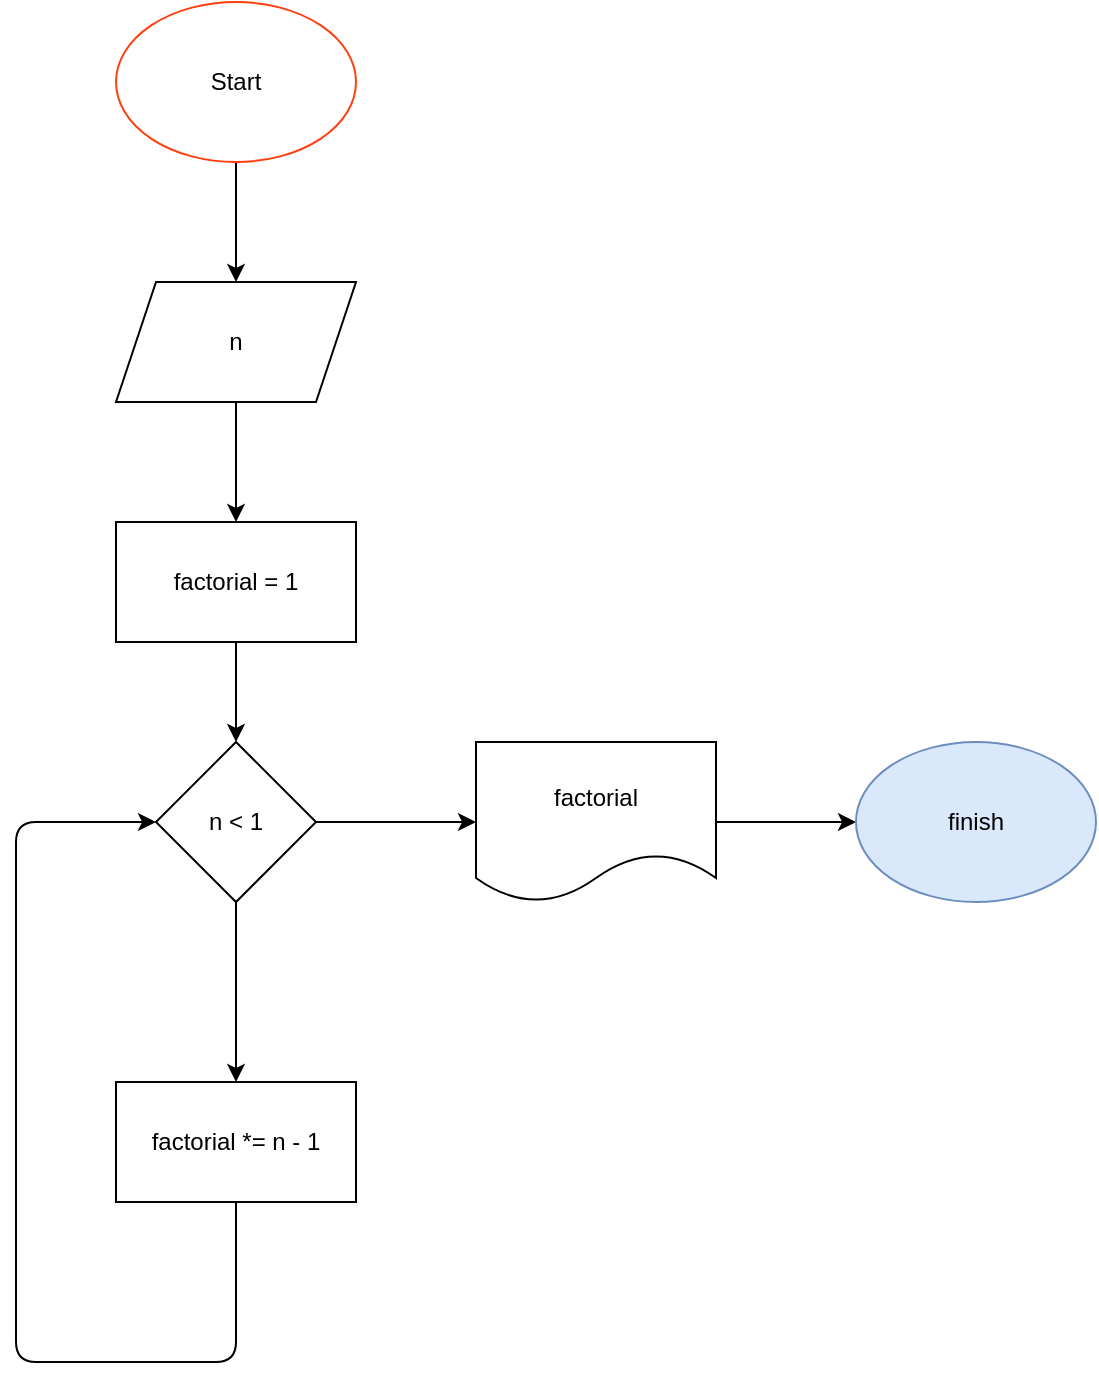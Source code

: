 <mxfile version="21.3.5" type="github">
  <diagram name="Page-1" id="FCH0V2HY3VDnffZKWAp5">
    <mxGraphModel dx="980" dy="779" grid="1" gridSize="10" guides="1" tooltips="1" connect="1" arrows="1" fold="1" page="1" pageScale="1" pageWidth="1169" pageHeight="827" math="0" shadow="0">
      <root>
        <mxCell id="0" />
        <mxCell id="1" parent="0" />
        <mxCell id="a1BE07RjpAKSt0YaVKPH-3" value="" style="edgeStyle=orthogonalEdgeStyle;rounded=0;orthogonalLoop=1;jettySize=auto;html=1;" edge="1" parent="1" source="a1BE07RjpAKSt0YaVKPH-1" target="a1BE07RjpAKSt0YaVKPH-2">
          <mxGeometry relative="1" as="geometry" />
        </mxCell>
        <mxCell id="a1BE07RjpAKSt0YaVKPH-1" value="Start" style="ellipse;whiteSpace=wrap;html=1;strokeColor=#FF3F0F;" vertex="1" parent="1">
          <mxGeometry x="320" y="70" width="120" height="80" as="geometry" />
        </mxCell>
        <mxCell id="a1BE07RjpAKSt0YaVKPH-5" value="" style="edgeStyle=orthogonalEdgeStyle;rounded=0;orthogonalLoop=1;jettySize=auto;html=1;" edge="1" parent="1" source="a1BE07RjpAKSt0YaVKPH-2" target="a1BE07RjpAKSt0YaVKPH-6">
          <mxGeometry relative="1" as="geometry">
            <mxPoint x="380" y="320" as="targetPoint" />
          </mxGeometry>
        </mxCell>
        <mxCell id="a1BE07RjpAKSt0YaVKPH-2" value="n" style="shape=parallelogram;perimeter=parallelogramPerimeter;whiteSpace=wrap;html=1;fixedSize=1;" vertex="1" parent="1">
          <mxGeometry x="320" y="210" width="120" height="60" as="geometry" />
        </mxCell>
        <mxCell id="a1BE07RjpAKSt0YaVKPH-9" value="" style="edgeStyle=orthogonalEdgeStyle;rounded=0;orthogonalLoop=1;jettySize=auto;html=1;" edge="1" parent="1" source="a1BE07RjpAKSt0YaVKPH-4" target="a1BE07RjpAKSt0YaVKPH-8">
          <mxGeometry relative="1" as="geometry" />
        </mxCell>
        <mxCell id="a1BE07RjpAKSt0YaVKPH-13" value="" style="edgeStyle=orthogonalEdgeStyle;rounded=0;orthogonalLoop=1;jettySize=auto;html=1;" edge="1" parent="1" source="a1BE07RjpAKSt0YaVKPH-4" target="a1BE07RjpAKSt0YaVKPH-12">
          <mxGeometry relative="1" as="geometry" />
        </mxCell>
        <mxCell id="a1BE07RjpAKSt0YaVKPH-4" value="n &amp;lt; 1" style="rhombus;whiteSpace=wrap;html=1;" vertex="1" parent="1">
          <mxGeometry x="340" y="440" width="80" height="80" as="geometry" />
        </mxCell>
        <mxCell id="a1BE07RjpAKSt0YaVKPH-7" value="" style="edgeStyle=orthogonalEdgeStyle;rounded=0;orthogonalLoop=1;jettySize=auto;html=1;" edge="1" parent="1" source="a1BE07RjpAKSt0YaVKPH-6" target="a1BE07RjpAKSt0YaVKPH-4">
          <mxGeometry relative="1" as="geometry" />
        </mxCell>
        <mxCell id="a1BE07RjpAKSt0YaVKPH-6" value="factorial = 1" style="rounded=0;whiteSpace=wrap;html=1;" vertex="1" parent="1">
          <mxGeometry x="320" y="330" width="120" height="60" as="geometry" />
        </mxCell>
        <mxCell id="a1BE07RjpAKSt0YaVKPH-11" value="" style="edgeStyle=orthogonalEdgeStyle;rounded=0;orthogonalLoop=1;jettySize=auto;html=1;" edge="1" parent="1" source="a1BE07RjpAKSt0YaVKPH-8" target="a1BE07RjpAKSt0YaVKPH-10">
          <mxGeometry relative="1" as="geometry" />
        </mxCell>
        <mxCell id="a1BE07RjpAKSt0YaVKPH-8" value="factorial" style="shape=document;whiteSpace=wrap;html=1;boundedLbl=1;" vertex="1" parent="1">
          <mxGeometry x="500" y="440" width="120" height="80" as="geometry" />
        </mxCell>
        <mxCell id="a1BE07RjpAKSt0YaVKPH-10" value="finish" style="ellipse;whiteSpace=wrap;html=1;fillColor=#dae8fc;strokeColor=#6c8ebf;" vertex="1" parent="1">
          <mxGeometry x="690" y="440" width="120" height="80" as="geometry" />
        </mxCell>
        <mxCell id="a1BE07RjpAKSt0YaVKPH-12" value="factorial *= n - 1" style="whiteSpace=wrap;html=1;" vertex="1" parent="1">
          <mxGeometry x="320" y="610" width="120" height="60" as="geometry" />
        </mxCell>
        <mxCell id="a1BE07RjpAKSt0YaVKPH-14" value="" style="endArrow=classic;html=1;rounded=1;exitX=0.5;exitY=1;exitDx=0;exitDy=0;entryX=0;entryY=0.5;entryDx=0;entryDy=0;" edge="1" parent="1" source="a1BE07RjpAKSt0YaVKPH-12" target="a1BE07RjpAKSt0YaVKPH-4">
          <mxGeometry width="50" height="50" relative="1" as="geometry">
            <mxPoint x="440" y="470" as="sourcePoint" />
            <mxPoint x="490" y="420" as="targetPoint" />
            <Array as="points">
              <mxPoint x="380" y="750" />
              <mxPoint x="270" y="750" />
              <mxPoint x="270" y="480" />
            </Array>
          </mxGeometry>
        </mxCell>
      </root>
    </mxGraphModel>
  </diagram>
</mxfile>
